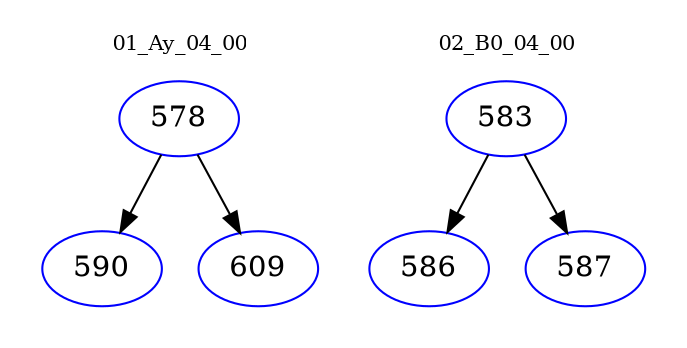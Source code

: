 digraph{
subgraph cluster_0 {
color = white
label = "01_Ay_04_00";
fontsize=10;
T0_578 [label="578", color="blue"]
T0_578 -> T0_590 [color="black"]
T0_590 [label="590", color="blue"]
T0_578 -> T0_609 [color="black"]
T0_609 [label="609", color="blue"]
}
subgraph cluster_1 {
color = white
label = "02_B0_04_00";
fontsize=10;
T1_583 [label="583", color="blue"]
T1_583 -> T1_586 [color="black"]
T1_586 [label="586", color="blue"]
T1_583 -> T1_587 [color="black"]
T1_587 [label="587", color="blue"]
}
}
